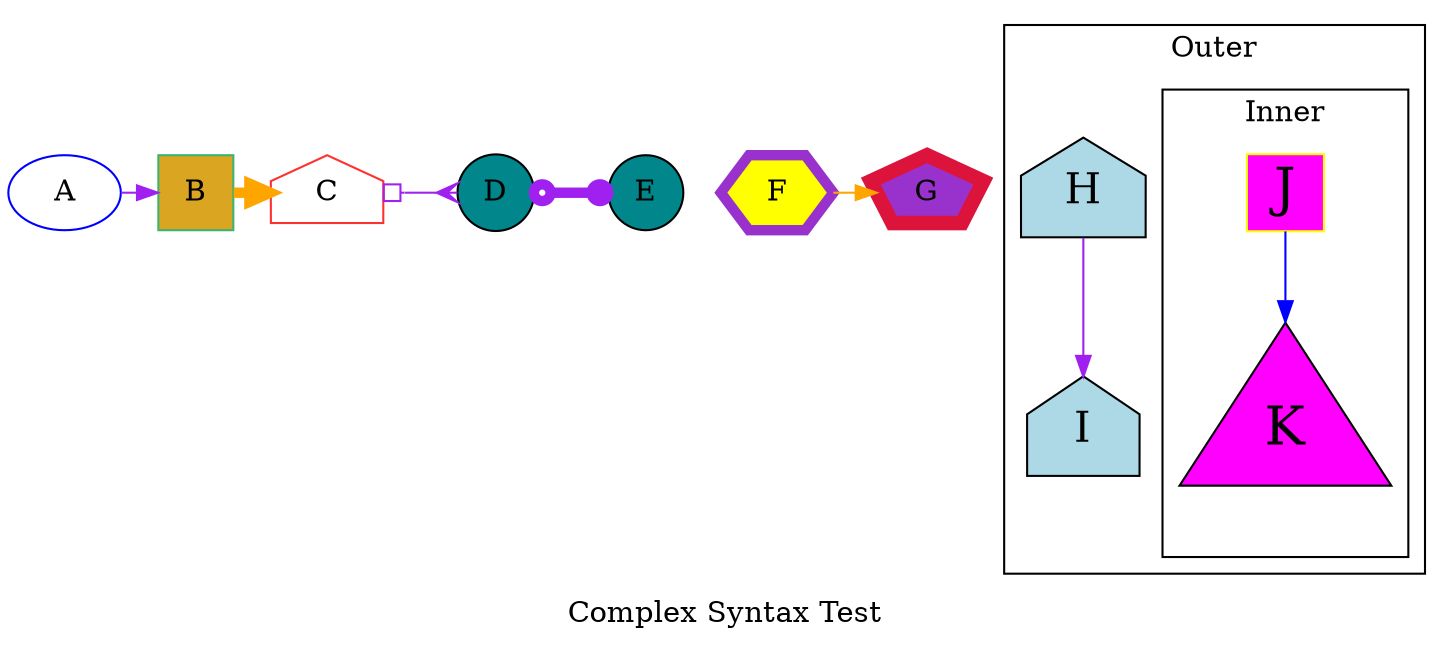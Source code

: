 strict digraph graph_55
{
	label = "Complex Syntax Test"

	A [color = blue]

	node [shape = house]
	edge [color = purple]

	{
		rank = same
		C
		node [fillcolor = goldenrod shape = circle style = filled]
		A -> B
		B [color = mediumseagreen]
		C [color = firebrick1]
		B -> C [color = orange penwidth = 5]
		node [fillcolor = turquoise4]
		C -> D [arrowtail = obox arrowhead = crow dir = both minlen = 2]
		D -> E [arrowtail = odot arrowhead = dot dir = both minlen = 2 penwidth = 5]
		{
			node [fillcolor = darkorchid shape = pentagon]
			F [color = darkorchid fillcolor = yellow penwidth = 5 shape = hexagon]
			G [color = crimson penwidth = 7]
			F -> G [color = orange]
		}
	}

	B [shape = square]

	node [fillcolor = lightblue fontsize = 20 style = filled]

	subgraph cluster_outer
	{
		label = Outer
		H -> I

		subgraph cluster_inner
		{
			label = Inner
			node [fillcolor = magenta fontsize = 26 shape = triangle]
			edge [color = blue]
			J [color = yellow shape = square]
			J -> K
		}
	}
	graph [rankdir = TB]
}
